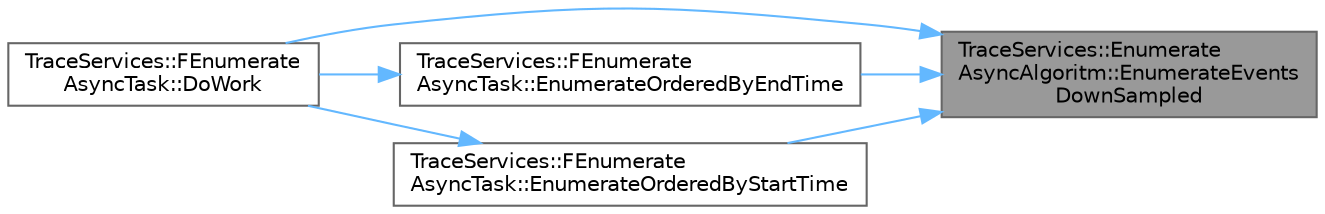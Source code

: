 digraph "TraceServices::EnumerateAsyncAlgoritm::EnumerateEventsDownSampled"
{
 // INTERACTIVE_SVG=YES
 // LATEX_PDF_SIZE
  bgcolor="transparent";
  edge [fontname=Helvetica,fontsize=10,labelfontname=Helvetica,labelfontsize=10];
  node [fontname=Helvetica,fontsize=10,shape=box,height=0.2,width=0.4];
  rankdir="RL";
  Node1 [id="Node000001",label="TraceServices::Enumerate\lAsyncAlgoritm::EnumerateEvents\lDownSampled",height=0.2,width=0.4,color="gray40", fillcolor="grey60", style="filled", fontcolor="black",tooltip=" "];
  Node1 -> Node2 [id="edge1_Node000001_Node000002",dir="back",color="steelblue1",style="solid",tooltip=" "];
  Node2 [id="Node000002",label="TraceServices::FEnumerate\lAsyncTask::DoWork",height=0.2,width=0.4,color="grey40", fillcolor="white", style="filled",URL="$d4/dc6/classTraceServices_1_1FEnumerateAsyncTask.html#a8c897477436bfe5c2ed920c5bd623bbb",tooltip=" "];
  Node1 -> Node3 [id="edge2_Node000001_Node000003",dir="back",color="steelblue1",style="solid",tooltip=" "];
  Node3 [id="Node000003",label="TraceServices::FEnumerate\lAsyncTask::EnumerateOrderedByEndTime",height=0.2,width=0.4,color="grey40", fillcolor="white", style="filled",URL="$d4/dc6/classTraceServices_1_1FEnumerateAsyncTask.html#a931e2d75c74e71939e8379f0910ba750",tooltip=" "];
  Node3 -> Node2 [id="edge3_Node000003_Node000002",dir="back",color="steelblue1",style="solid",tooltip=" "];
  Node1 -> Node4 [id="edge4_Node000001_Node000004",dir="back",color="steelblue1",style="solid",tooltip=" "];
  Node4 [id="Node000004",label="TraceServices::FEnumerate\lAsyncTask::EnumerateOrderedByStartTime",height=0.2,width=0.4,color="grey40", fillcolor="white", style="filled",URL="$d4/dc6/classTraceServices_1_1FEnumerateAsyncTask.html#a684e53833dcc149f9146f4744cda66ba",tooltip=" "];
  Node4 -> Node2 [id="edge5_Node000004_Node000002",dir="back",color="steelblue1",style="solid",tooltip=" "];
}
